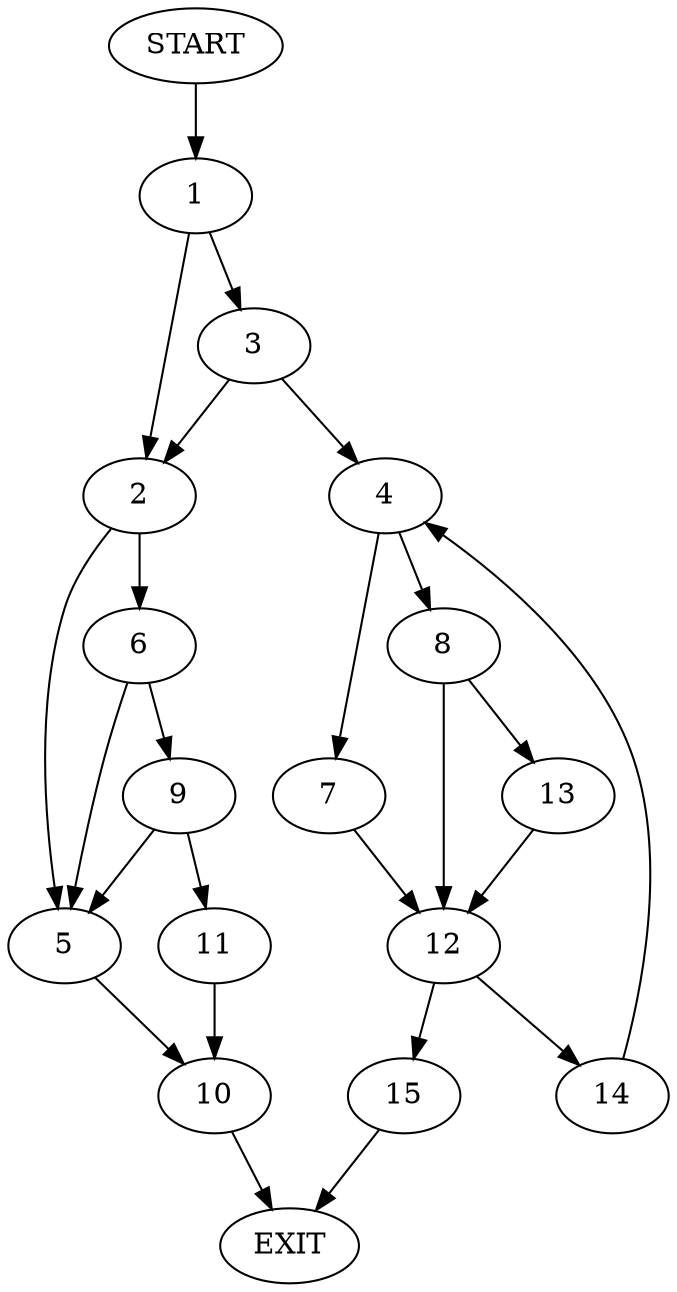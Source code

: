 digraph {
0 [label="START"]
16 [label="EXIT"]
0 -> 1
1 -> 2
1 -> 3
3 -> 2
3 -> 4
2 -> 5
2 -> 6
4 -> 7
4 -> 8
6 -> 5
6 -> 9
5 -> 10
9 -> 5
9 -> 11
11 -> 10
10 -> 16
7 -> 12
8 -> 13
8 -> 12
12 -> 14
12 -> 15
13 -> 12
15 -> 16
14 -> 4
}
